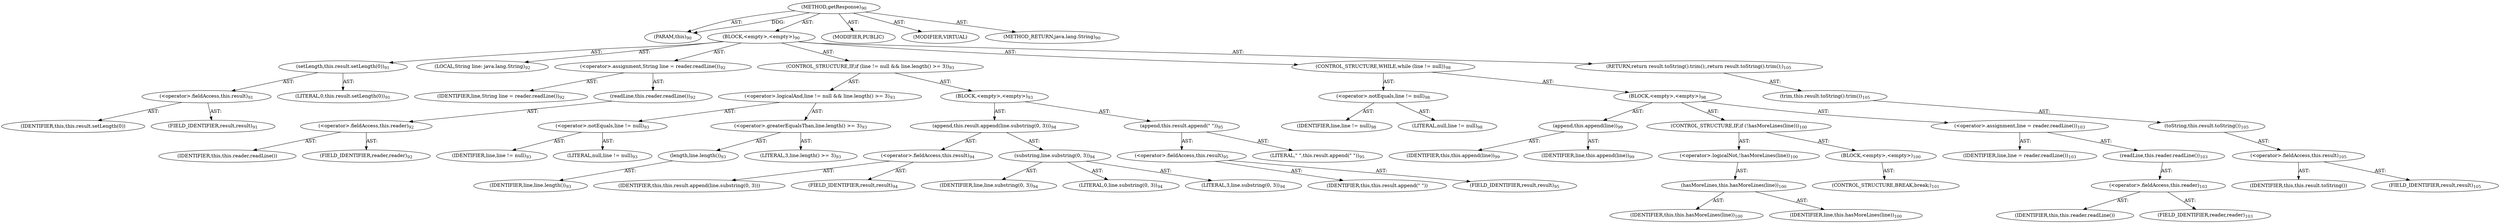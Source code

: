 digraph "getResponse" {  
"111669149697" [label = <(METHOD,getResponse)<SUB>90</SUB>> ]
"115964116992" [label = <(PARAM,this)<SUB>90</SUB>> ]
"25769803778" [label = <(BLOCK,&lt;empty&gt;,&lt;empty&gt;)<SUB>90</SUB>> ]
"30064771087" [label = <(setLength,this.result.setLength(0))<SUB>91</SUB>> ]
"30064771088" [label = <(&lt;operator&gt;.fieldAccess,this.result)<SUB>91</SUB>> ]
"68719476747" [label = <(IDENTIFIER,this,this.result.setLength(0))> ]
"55834574853" [label = <(FIELD_IDENTIFIER,result,result)<SUB>91</SUB>> ]
"90194313217" [label = <(LITERAL,0,this.result.setLength(0))<SUB>91</SUB>> ]
"94489280513" [label = <(LOCAL,String line: java.lang.String)<SUB>92</SUB>> ]
"30064771089" [label = <(&lt;operator&gt;.assignment,String line = reader.readLine())<SUB>92</SUB>> ]
"68719476748" [label = <(IDENTIFIER,line,String line = reader.readLine())<SUB>92</SUB>> ]
"30064771090" [label = <(readLine,this.reader.readLine())<SUB>92</SUB>> ]
"30064771091" [label = <(&lt;operator&gt;.fieldAccess,this.reader)<SUB>92</SUB>> ]
"68719476749" [label = <(IDENTIFIER,this,this.reader.readLine())> ]
"55834574854" [label = <(FIELD_IDENTIFIER,reader,reader)<SUB>92</SUB>> ]
"47244640256" [label = <(CONTROL_STRUCTURE,IF,if (line != null &amp;&amp; line.length() &gt;= 3))<SUB>93</SUB>> ]
"30064771092" [label = <(&lt;operator&gt;.logicalAnd,line != null &amp;&amp; line.length() &gt;= 3)<SUB>93</SUB>> ]
"30064771093" [label = <(&lt;operator&gt;.notEquals,line != null)<SUB>93</SUB>> ]
"68719476750" [label = <(IDENTIFIER,line,line != null)<SUB>93</SUB>> ]
"90194313218" [label = <(LITERAL,null,line != null)<SUB>93</SUB>> ]
"30064771094" [label = <(&lt;operator&gt;.greaterEqualsThan,line.length() &gt;= 3)<SUB>93</SUB>> ]
"30064771095" [label = <(length,line.length())<SUB>93</SUB>> ]
"68719476751" [label = <(IDENTIFIER,line,line.length())<SUB>93</SUB>> ]
"90194313219" [label = <(LITERAL,3,line.length() &gt;= 3)<SUB>93</SUB>> ]
"25769803779" [label = <(BLOCK,&lt;empty&gt;,&lt;empty&gt;)<SUB>93</SUB>> ]
"30064771096" [label = <(append,this.result.append(line.substring(0, 3)))<SUB>94</SUB>> ]
"30064771097" [label = <(&lt;operator&gt;.fieldAccess,this.result)<SUB>94</SUB>> ]
"68719476752" [label = <(IDENTIFIER,this,this.result.append(line.substring(0, 3)))> ]
"55834574855" [label = <(FIELD_IDENTIFIER,result,result)<SUB>94</SUB>> ]
"30064771098" [label = <(substring,line.substring(0, 3))<SUB>94</SUB>> ]
"68719476753" [label = <(IDENTIFIER,line,line.substring(0, 3))<SUB>94</SUB>> ]
"90194313220" [label = <(LITERAL,0,line.substring(0, 3))<SUB>94</SUB>> ]
"90194313221" [label = <(LITERAL,3,line.substring(0, 3))<SUB>94</SUB>> ]
"30064771099" [label = <(append,this.result.append(&quot; &quot;))<SUB>95</SUB>> ]
"30064771100" [label = <(&lt;operator&gt;.fieldAccess,this.result)<SUB>95</SUB>> ]
"68719476754" [label = <(IDENTIFIER,this,this.result.append(&quot; &quot;))> ]
"55834574856" [label = <(FIELD_IDENTIFIER,result,result)<SUB>95</SUB>> ]
"90194313222" [label = <(LITERAL,&quot; &quot;,this.result.append(&quot; &quot;))<SUB>95</SUB>> ]
"47244640257" [label = <(CONTROL_STRUCTURE,WHILE,while (line != null))<SUB>98</SUB>> ]
"30064771101" [label = <(&lt;operator&gt;.notEquals,line != null)<SUB>98</SUB>> ]
"68719476755" [label = <(IDENTIFIER,line,line != null)<SUB>98</SUB>> ]
"90194313223" [label = <(LITERAL,null,line != null)<SUB>98</SUB>> ]
"25769803780" [label = <(BLOCK,&lt;empty&gt;,&lt;empty&gt;)<SUB>98</SUB>> ]
"30064771102" [label = <(append,this.append(line))<SUB>99</SUB>> ]
"68719476736" [label = <(IDENTIFIER,this,this.append(line))<SUB>99</SUB>> ]
"68719476756" [label = <(IDENTIFIER,line,this.append(line))<SUB>99</SUB>> ]
"47244640258" [label = <(CONTROL_STRUCTURE,IF,if (!hasMoreLines(line)))<SUB>100</SUB>> ]
"30064771103" [label = <(&lt;operator&gt;.logicalNot,!hasMoreLines(line))<SUB>100</SUB>> ]
"30064771104" [label = <(hasMoreLines,this.hasMoreLines(line))<SUB>100</SUB>> ]
"68719476737" [label = <(IDENTIFIER,this,this.hasMoreLines(line))<SUB>100</SUB>> ]
"68719476757" [label = <(IDENTIFIER,line,this.hasMoreLines(line))<SUB>100</SUB>> ]
"25769803781" [label = <(BLOCK,&lt;empty&gt;,&lt;empty&gt;)<SUB>100</SUB>> ]
"47244640259" [label = <(CONTROL_STRUCTURE,BREAK,break;)<SUB>101</SUB>> ]
"30064771105" [label = <(&lt;operator&gt;.assignment,line = reader.readLine())<SUB>103</SUB>> ]
"68719476758" [label = <(IDENTIFIER,line,line = reader.readLine())<SUB>103</SUB>> ]
"30064771106" [label = <(readLine,this.reader.readLine())<SUB>103</SUB>> ]
"30064771107" [label = <(&lt;operator&gt;.fieldAccess,this.reader)<SUB>103</SUB>> ]
"68719476759" [label = <(IDENTIFIER,this,this.reader.readLine())> ]
"55834574857" [label = <(FIELD_IDENTIFIER,reader,reader)<SUB>103</SUB>> ]
"146028888064" [label = <(RETURN,return result.toString().trim();,return result.toString().trim();)<SUB>105</SUB>> ]
"30064771108" [label = <(trim,this.result.toString().trim())<SUB>105</SUB>> ]
"30064771109" [label = <(toString,this.result.toString())<SUB>105</SUB>> ]
"30064771110" [label = <(&lt;operator&gt;.fieldAccess,this.result)<SUB>105</SUB>> ]
"68719476760" [label = <(IDENTIFIER,this,this.result.toString())> ]
"55834574858" [label = <(FIELD_IDENTIFIER,result,result)<SUB>105</SUB>> ]
"133143986180" [label = <(MODIFIER,PUBLIC)> ]
"133143986181" [label = <(MODIFIER,VIRTUAL)> ]
"128849018881" [label = <(METHOD_RETURN,java.lang.String)<SUB>90</SUB>> ]
  "111669149697" -> "115964116992"  [ label = "AST: "] 
  "111669149697" -> "25769803778"  [ label = "AST: "] 
  "111669149697" -> "133143986180"  [ label = "AST: "] 
  "111669149697" -> "133143986181"  [ label = "AST: "] 
  "111669149697" -> "128849018881"  [ label = "AST: "] 
  "25769803778" -> "30064771087"  [ label = "AST: "] 
  "25769803778" -> "94489280513"  [ label = "AST: "] 
  "25769803778" -> "30064771089"  [ label = "AST: "] 
  "25769803778" -> "47244640256"  [ label = "AST: "] 
  "25769803778" -> "47244640257"  [ label = "AST: "] 
  "25769803778" -> "146028888064"  [ label = "AST: "] 
  "30064771087" -> "30064771088"  [ label = "AST: "] 
  "30064771087" -> "90194313217"  [ label = "AST: "] 
  "30064771088" -> "68719476747"  [ label = "AST: "] 
  "30064771088" -> "55834574853"  [ label = "AST: "] 
  "30064771089" -> "68719476748"  [ label = "AST: "] 
  "30064771089" -> "30064771090"  [ label = "AST: "] 
  "30064771090" -> "30064771091"  [ label = "AST: "] 
  "30064771091" -> "68719476749"  [ label = "AST: "] 
  "30064771091" -> "55834574854"  [ label = "AST: "] 
  "47244640256" -> "30064771092"  [ label = "AST: "] 
  "47244640256" -> "25769803779"  [ label = "AST: "] 
  "30064771092" -> "30064771093"  [ label = "AST: "] 
  "30064771092" -> "30064771094"  [ label = "AST: "] 
  "30064771093" -> "68719476750"  [ label = "AST: "] 
  "30064771093" -> "90194313218"  [ label = "AST: "] 
  "30064771094" -> "30064771095"  [ label = "AST: "] 
  "30064771094" -> "90194313219"  [ label = "AST: "] 
  "30064771095" -> "68719476751"  [ label = "AST: "] 
  "25769803779" -> "30064771096"  [ label = "AST: "] 
  "25769803779" -> "30064771099"  [ label = "AST: "] 
  "30064771096" -> "30064771097"  [ label = "AST: "] 
  "30064771096" -> "30064771098"  [ label = "AST: "] 
  "30064771097" -> "68719476752"  [ label = "AST: "] 
  "30064771097" -> "55834574855"  [ label = "AST: "] 
  "30064771098" -> "68719476753"  [ label = "AST: "] 
  "30064771098" -> "90194313220"  [ label = "AST: "] 
  "30064771098" -> "90194313221"  [ label = "AST: "] 
  "30064771099" -> "30064771100"  [ label = "AST: "] 
  "30064771099" -> "90194313222"  [ label = "AST: "] 
  "30064771100" -> "68719476754"  [ label = "AST: "] 
  "30064771100" -> "55834574856"  [ label = "AST: "] 
  "47244640257" -> "30064771101"  [ label = "AST: "] 
  "47244640257" -> "25769803780"  [ label = "AST: "] 
  "30064771101" -> "68719476755"  [ label = "AST: "] 
  "30064771101" -> "90194313223"  [ label = "AST: "] 
  "25769803780" -> "30064771102"  [ label = "AST: "] 
  "25769803780" -> "47244640258"  [ label = "AST: "] 
  "25769803780" -> "30064771105"  [ label = "AST: "] 
  "30064771102" -> "68719476736"  [ label = "AST: "] 
  "30064771102" -> "68719476756"  [ label = "AST: "] 
  "47244640258" -> "30064771103"  [ label = "AST: "] 
  "47244640258" -> "25769803781"  [ label = "AST: "] 
  "30064771103" -> "30064771104"  [ label = "AST: "] 
  "30064771104" -> "68719476737"  [ label = "AST: "] 
  "30064771104" -> "68719476757"  [ label = "AST: "] 
  "25769803781" -> "47244640259"  [ label = "AST: "] 
  "30064771105" -> "68719476758"  [ label = "AST: "] 
  "30064771105" -> "30064771106"  [ label = "AST: "] 
  "30064771106" -> "30064771107"  [ label = "AST: "] 
  "30064771107" -> "68719476759"  [ label = "AST: "] 
  "30064771107" -> "55834574857"  [ label = "AST: "] 
  "146028888064" -> "30064771108"  [ label = "AST: "] 
  "30064771108" -> "30064771109"  [ label = "AST: "] 
  "30064771109" -> "30064771110"  [ label = "AST: "] 
  "30064771110" -> "68719476760"  [ label = "AST: "] 
  "30064771110" -> "55834574858"  [ label = "AST: "] 
  "111669149697" -> "115964116992"  [ label = "DDG: "] 
}
